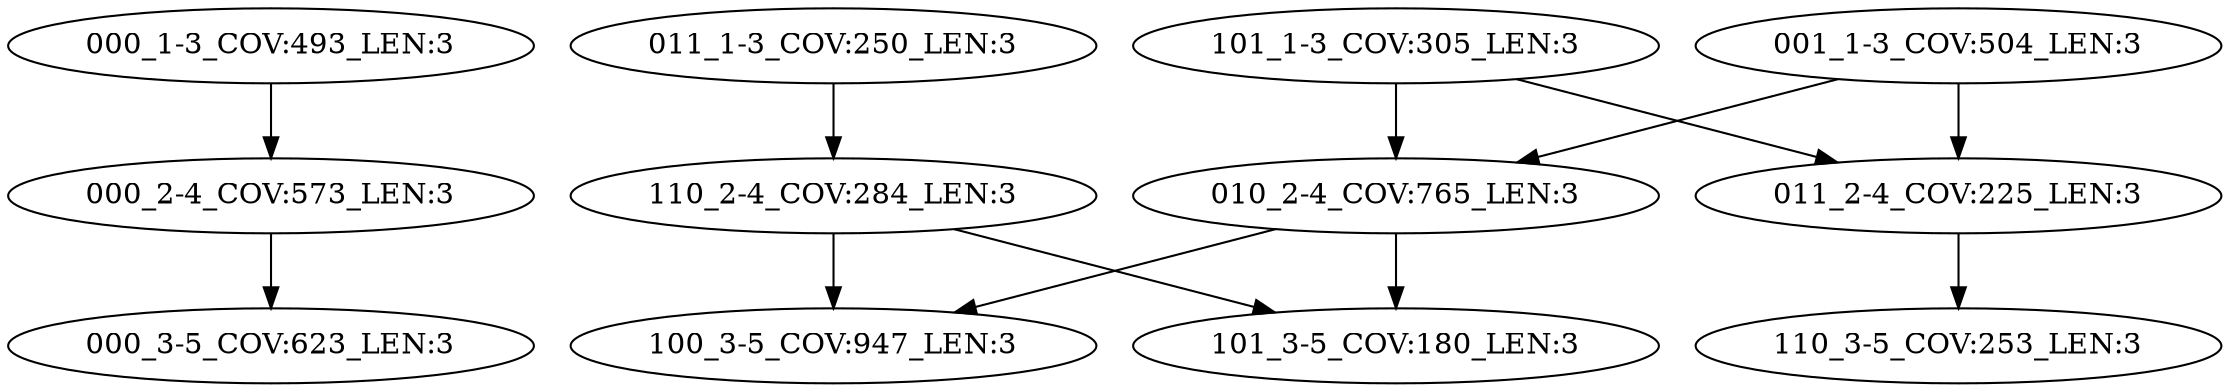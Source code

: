 digraph G {
    "000_2-4_COV:573_LEN:3" -> "000_3-5_COV:623_LEN:3";
    "011_1-3_COV:250_LEN:3" -> "110_2-4_COV:284_LEN:3";
    "101_1-3_COV:305_LEN:3" -> "010_2-4_COV:765_LEN:3";
    "101_1-3_COV:305_LEN:3" -> "011_2-4_COV:225_LEN:3";
    "001_1-3_COV:504_LEN:3" -> "010_2-4_COV:765_LEN:3";
    "001_1-3_COV:504_LEN:3" -> "011_2-4_COV:225_LEN:3";
    "110_2-4_COV:284_LEN:3" -> "100_3-5_COV:947_LEN:3";
    "110_2-4_COV:284_LEN:3" -> "101_3-5_COV:180_LEN:3";
    "000_1-3_COV:493_LEN:3" -> "000_2-4_COV:573_LEN:3";
    "010_2-4_COV:765_LEN:3" -> "100_3-5_COV:947_LEN:3";
    "010_2-4_COV:765_LEN:3" -> "101_3-5_COV:180_LEN:3";
    "011_2-4_COV:225_LEN:3" -> "110_3-5_COV:253_LEN:3";
}
